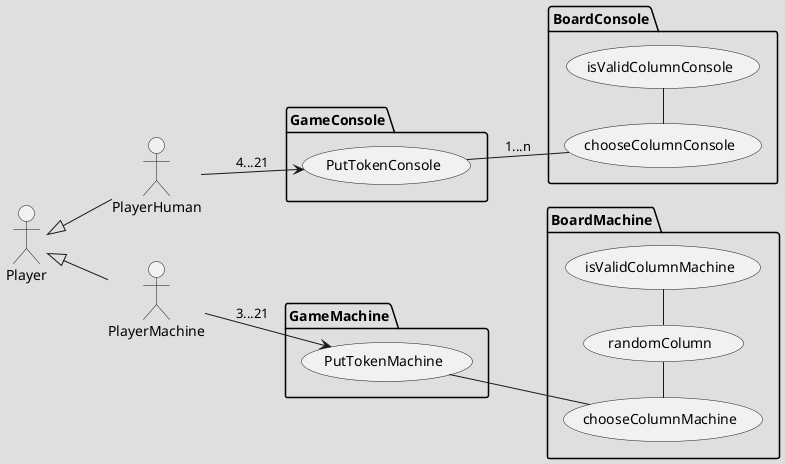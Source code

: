 @startuml "Use Case Diagram - Put Token"

skinparam backGroundColor #69696936

actor Player
actor PlayerHuman
actor PlayerMachine

package GameConsole {
  usecase PutTokenConsole
}

package BoardConsole {
  useCase chooseColumnConsole
  useCase isValidColumnConsole
}

package GameMachine {
  usecase PutTokenMachine
}

package BoardMachine {
  usecase chooseColumnMachine
  useCase isValidColumnMachine
  useCase randomColumn
}

left to right direction
Player <|-- PlayerHuman
Player <|-- PlayerMachine

PlayerHuman --> (PutTokenConsole) : 4...21
(PutTokenConsole) -- (chooseColumnConsole) : 1...n

(PutTokenMachine) -- (chooseColumnMachine)
PlayerMachine --> (PutTokenMachine) : 3...21

(chooseColumnConsole) -right-(isValidColumnConsole)

(chooseColumnMachine) -right-(randomColumn)
(randomColumn) - (isValidColumnMachine)

@enduml
